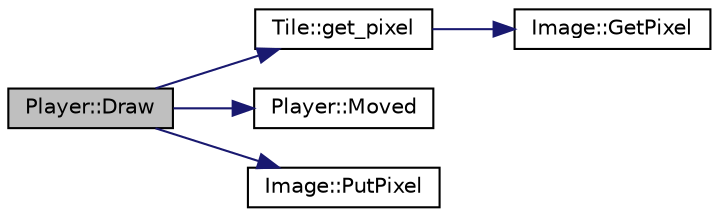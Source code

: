 digraph "Player::Draw"
{
 // LATEX_PDF_SIZE
  edge [fontname="Helvetica",fontsize="10",labelfontname="Helvetica",labelfontsize="10"];
  node [fontname="Helvetica",fontsize="10",shape=record];
  rankdir="LR";
  Node1 [label="Player::Draw",height=0.2,width=0.4,color="black", fillcolor="grey75", style="filled", fontcolor="black",tooltip="If player moved, move the player tile, save old coords."];
  Node1 -> Node2 [color="midnightblue",fontsize="10",style="solid"];
  Node2 [label="Tile::get_pixel",height=0.2,width=0.4,color="black", fillcolor="white", style="filled",URL="$classTile.html#a775e32adf797e243d76ad37a3ee3d941",tooltip=" "];
  Node2 -> Node3 [color="midnightblue",fontsize="10",style="solid"];
  Node3 [label="Image::GetPixel",height=0.2,width=0.4,color="black", fillcolor="white", style="filled",URL="$structImage.html#a376a8990402b0f5b584281f688bb982e",tooltip=" "];
  Node1 -> Node4 [color="midnightblue",fontsize="10",style="solid"];
  Node4 [label="Player::Moved",height=0.2,width=0.4,color="black", fillcolor="white", style="filled",URL="$structPlayer.html#a743da3dcbc81ed11bfcb81943aae175b",tooltip=" "];
  Node1 -> Node5 [color="midnightblue",fontsize="10",style="solid"];
  Node5 [label="Image::PutPixel",height=0.2,width=0.4,color="black", fillcolor="white", style="filled",URL="$structImage.html#ad728f53861c64498690a311abe1667c4",tooltip=" "];
}
